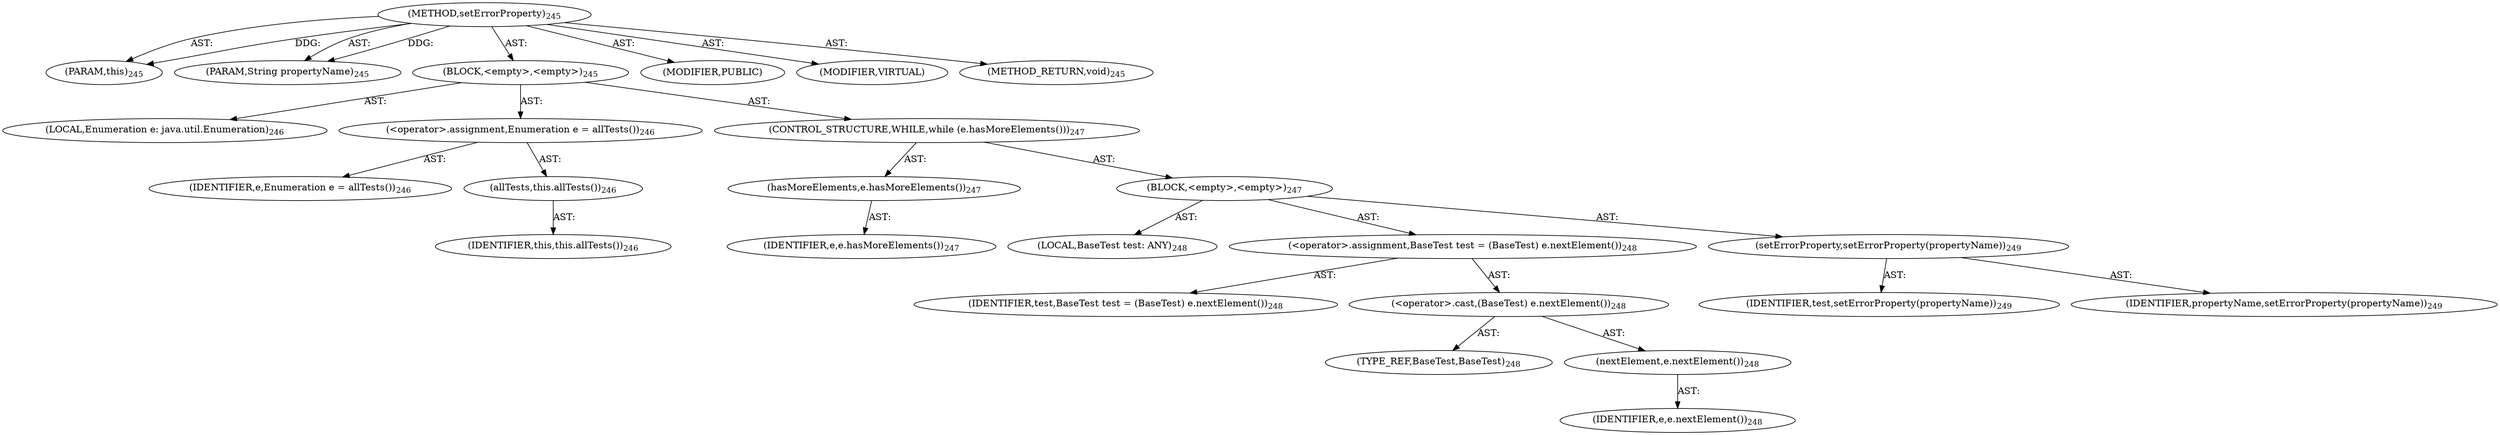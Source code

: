 digraph "setErrorProperty" {  
"111669149699" [label = <(METHOD,setErrorProperty)<SUB>245</SUB>> ]
"115964116994" [label = <(PARAM,this)<SUB>245</SUB>> ]
"115964117023" [label = <(PARAM,String propertyName)<SUB>245</SUB>> ]
"25769803781" [label = <(BLOCK,&lt;empty&gt;,&lt;empty&gt;)<SUB>245</SUB>> ]
"94489280517" [label = <(LOCAL,Enumeration e: java.util.Enumeration)<SUB>246</SUB>> ]
"30064771089" [label = <(&lt;operator&gt;.assignment,Enumeration e = allTests())<SUB>246</SUB>> ]
"68719476829" [label = <(IDENTIFIER,e,Enumeration e = allTests())<SUB>246</SUB>> ]
"30064771090" [label = <(allTests,this.allTests())<SUB>246</SUB>> ]
"68719476738" [label = <(IDENTIFIER,this,this.allTests())<SUB>246</SUB>> ]
"47244640258" [label = <(CONTROL_STRUCTURE,WHILE,while (e.hasMoreElements()))<SUB>247</SUB>> ]
"30064771091" [label = <(hasMoreElements,e.hasMoreElements())<SUB>247</SUB>> ]
"68719476830" [label = <(IDENTIFIER,e,e.hasMoreElements())<SUB>247</SUB>> ]
"25769803782" [label = <(BLOCK,&lt;empty&gt;,&lt;empty&gt;)<SUB>247</SUB>> ]
"94489280518" [label = <(LOCAL,BaseTest test: ANY)<SUB>248</SUB>> ]
"30064771092" [label = <(&lt;operator&gt;.assignment,BaseTest test = (BaseTest) e.nextElement())<SUB>248</SUB>> ]
"68719476831" [label = <(IDENTIFIER,test,BaseTest test = (BaseTest) e.nextElement())<SUB>248</SUB>> ]
"30064771093" [label = <(&lt;operator&gt;.cast,(BaseTest) e.nextElement())<SUB>248</SUB>> ]
"180388626434" [label = <(TYPE_REF,BaseTest,BaseTest)<SUB>248</SUB>> ]
"30064771094" [label = <(nextElement,e.nextElement())<SUB>248</SUB>> ]
"68719476832" [label = <(IDENTIFIER,e,e.nextElement())<SUB>248</SUB>> ]
"30064771095" [label = <(setErrorProperty,setErrorProperty(propertyName))<SUB>249</SUB>> ]
"68719476833" [label = <(IDENTIFIER,test,setErrorProperty(propertyName))<SUB>249</SUB>> ]
"68719476834" [label = <(IDENTIFIER,propertyName,setErrorProperty(propertyName))<SUB>249</SUB>> ]
"133143986202" [label = <(MODIFIER,PUBLIC)> ]
"133143986203" [label = <(MODIFIER,VIRTUAL)> ]
"128849018883" [label = <(METHOD_RETURN,void)<SUB>245</SUB>> ]
  "111669149699" -> "115964116994"  [ label = "AST: "] 
  "111669149699" -> "115964117023"  [ label = "AST: "] 
  "111669149699" -> "25769803781"  [ label = "AST: "] 
  "111669149699" -> "133143986202"  [ label = "AST: "] 
  "111669149699" -> "133143986203"  [ label = "AST: "] 
  "111669149699" -> "128849018883"  [ label = "AST: "] 
  "25769803781" -> "94489280517"  [ label = "AST: "] 
  "25769803781" -> "30064771089"  [ label = "AST: "] 
  "25769803781" -> "47244640258"  [ label = "AST: "] 
  "30064771089" -> "68719476829"  [ label = "AST: "] 
  "30064771089" -> "30064771090"  [ label = "AST: "] 
  "30064771090" -> "68719476738"  [ label = "AST: "] 
  "47244640258" -> "30064771091"  [ label = "AST: "] 
  "47244640258" -> "25769803782"  [ label = "AST: "] 
  "30064771091" -> "68719476830"  [ label = "AST: "] 
  "25769803782" -> "94489280518"  [ label = "AST: "] 
  "25769803782" -> "30064771092"  [ label = "AST: "] 
  "25769803782" -> "30064771095"  [ label = "AST: "] 
  "30064771092" -> "68719476831"  [ label = "AST: "] 
  "30064771092" -> "30064771093"  [ label = "AST: "] 
  "30064771093" -> "180388626434"  [ label = "AST: "] 
  "30064771093" -> "30064771094"  [ label = "AST: "] 
  "30064771094" -> "68719476832"  [ label = "AST: "] 
  "30064771095" -> "68719476833"  [ label = "AST: "] 
  "30064771095" -> "68719476834"  [ label = "AST: "] 
  "111669149699" -> "115964116994"  [ label = "DDG: "] 
  "111669149699" -> "115964117023"  [ label = "DDG: "] 
}
